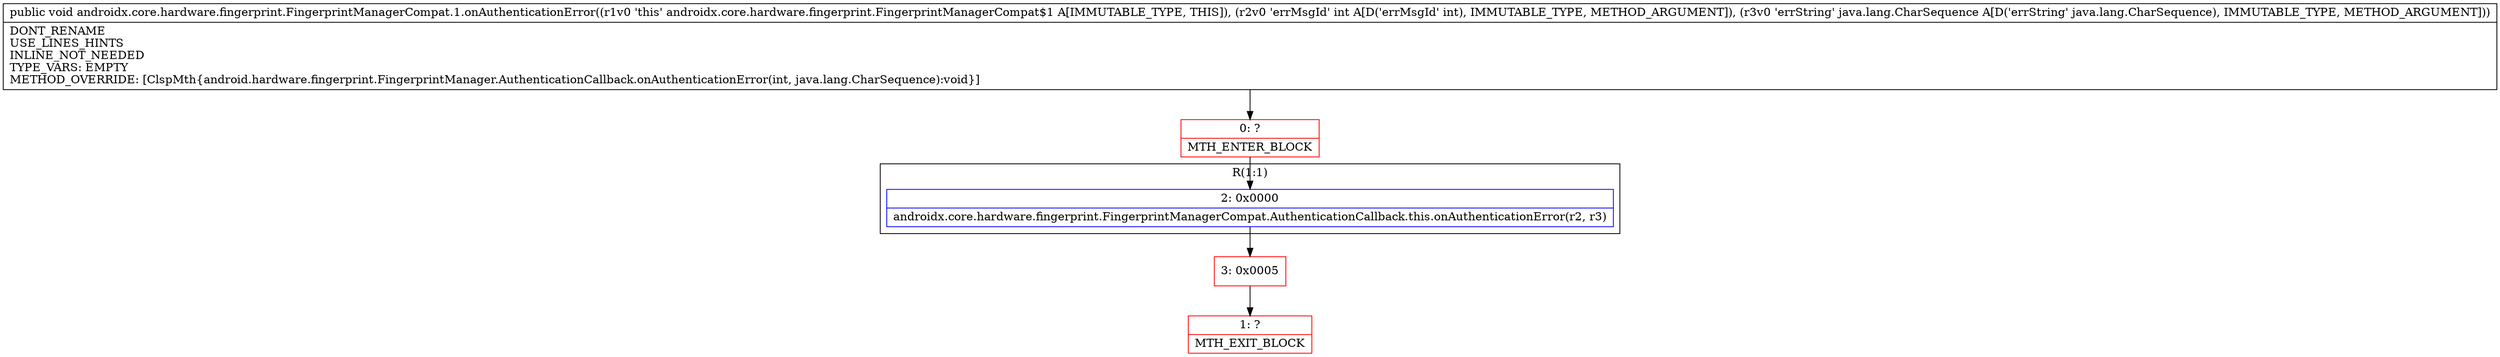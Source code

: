 digraph "CFG forandroidx.core.hardware.fingerprint.FingerprintManagerCompat.1.onAuthenticationError(ILjava\/lang\/CharSequence;)V" {
subgraph cluster_Region_1444772330 {
label = "R(1:1)";
node [shape=record,color=blue];
Node_2 [shape=record,label="{2\:\ 0x0000|androidx.core.hardware.fingerprint.FingerprintManagerCompat.AuthenticationCallback.this.onAuthenticationError(r2, r3)\l}"];
}
Node_0 [shape=record,color=red,label="{0\:\ ?|MTH_ENTER_BLOCK\l}"];
Node_3 [shape=record,color=red,label="{3\:\ 0x0005}"];
Node_1 [shape=record,color=red,label="{1\:\ ?|MTH_EXIT_BLOCK\l}"];
MethodNode[shape=record,label="{public void androidx.core.hardware.fingerprint.FingerprintManagerCompat.1.onAuthenticationError((r1v0 'this' androidx.core.hardware.fingerprint.FingerprintManagerCompat$1 A[IMMUTABLE_TYPE, THIS]), (r2v0 'errMsgId' int A[D('errMsgId' int), IMMUTABLE_TYPE, METHOD_ARGUMENT]), (r3v0 'errString' java.lang.CharSequence A[D('errString' java.lang.CharSequence), IMMUTABLE_TYPE, METHOD_ARGUMENT]))  | DONT_RENAME\lUSE_LINES_HINTS\lINLINE_NOT_NEEDED\lTYPE_VARS: EMPTY\lMETHOD_OVERRIDE: [ClspMth\{android.hardware.fingerprint.FingerprintManager.AuthenticationCallback.onAuthenticationError(int, java.lang.CharSequence):void\}]\l}"];
MethodNode -> Node_0;Node_2 -> Node_3;
Node_0 -> Node_2;
Node_3 -> Node_1;
}


